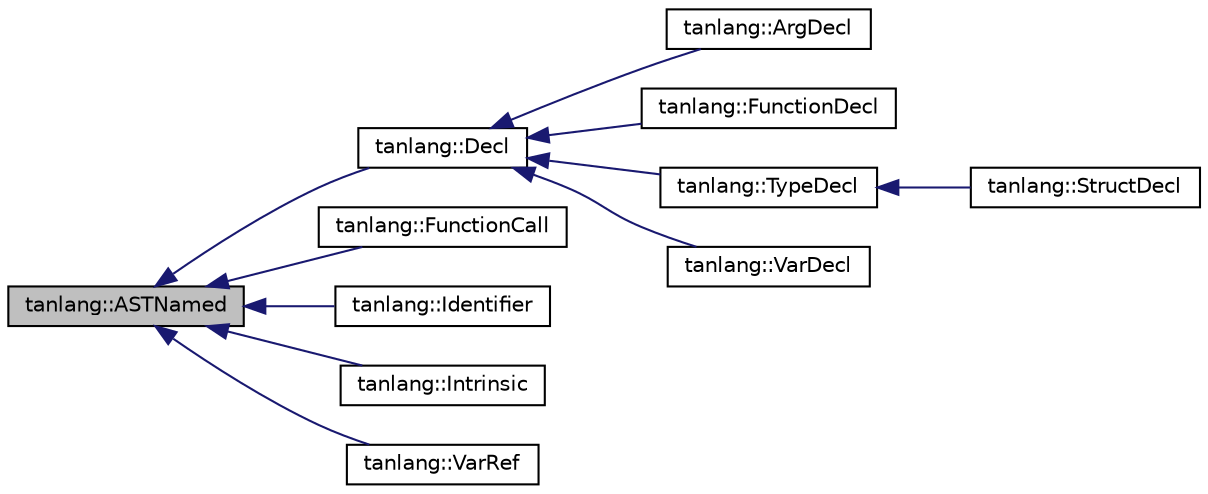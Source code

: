 digraph "tanlang::ASTNamed"
{
 // LATEX_PDF_SIZE
  edge [fontname="Helvetica",fontsize="10",labelfontname="Helvetica",labelfontsize="10"];
  node [fontname="Helvetica",fontsize="10",shape=record];
  rankdir="LR";
  Node1 [label="tanlang::ASTNamed",height=0.2,width=0.4,color="black", fillcolor="grey75", style="filled", fontcolor="black",tooltip="All named AST nodes should inherit this class."];
  Node1 -> Node2 [dir="back",color="midnightblue",fontsize="10",style="solid",fontname="Helvetica"];
  Node2 [label="tanlang::Decl",height=0.2,width=0.4,color="black", fillcolor="white", style="filled",URL="$classtanlang_1_1Decl.html",tooltip=" "];
  Node2 -> Node3 [dir="back",color="midnightblue",fontsize="10",style="solid",fontname="Helvetica"];
  Node3 [label="tanlang::ArgDecl",height=0.2,width=0.4,color="black", fillcolor="white", style="filled",URL="$classtanlang_1_1ArgDecl.html",tooltip=" "];
  Node2 -> Node4 [dir="back",color="midnightblue",fontsize="10",style="solid",fontname="Helvetica"];
  Node4 [label="tanlang::FunctionDecl",height=0.2,width=0.4,color="black", fillcolor="white", style="filled",URL="$classtanlang_1_1FunctionDecl.html",tooltip=" "];
  Node2 -> Node5 [dir="back",color="midnightblue",fontsize="10",style="solid",fontname="Helvetica"];
  Node5 [label="tanlang::TypeDecl",height=0.2,width=0.4,color="black", fillcolor="white", style="filled",URL="$classtanlang_1_1TypeDecl.html",tooltip=" "];
  Node5 -> Node6 [dir="back",color="midnightblue",fontsize="10",style="solid",fontname="Helvetica"];
  Node6 [label="tanlang::StructDecl",height=0.2,width=0.4,color="black", fillcolor="white", style="filled",URL="$classtanlang_1_1StructDecl.html",tooltip=" "];
  Node2 -> Node7 [dir="back",color="midnightblue",fontsize="10",style="solid",fontname="Helvetica"];
  Node7 [label="tanlang::VarDecl",height=0.2,width=0.4,color="black", fillcolor="white", style="filled",URL="$classtanlang_1_1VarDecl.html",tooltip=" "];
  Node1 -> Node8 [dir="back",color="midnightblue",fontsize="10",style="solid",fontname="Helvetica"];
  Node8 [label="tanlang::FunctionCall",height=0.2,width=0.4,color="black", fillcolor="white", style="filled",URL="$classtanlang_1_1FunctionCall.html",tooltip=" "];
  Node1 -> Node9 [dir="back",color="midnightblue",fontsize="10",style="solid",fontname="Helvetica"];
  Node9 [label="tanlang::Identifier",height=0.2,width=0.4,color="black", fillcolor="white", style="filled",URL="$classtanlang_1_1Identifier.html",tooltip=" "];
  Node1 -> Node10 [dir="back",color="midnightblue",fontsize="10",style="solid",fontname="Helvetica"];
  Node10 [label="tanlang::Intrinsic",height=0.2,width=0.4,color="black", fillcolor="white", style="filled",URL="$classtanlang_1_1Intrinsic.html",tooltip="A generic representation of Intrinsic variables/functions."];
  Node1 -> Node11 [dir="back",color="midnightblue",fontsize="10",style="solid",fontname="Helvetica"];
  Node11 [label="tanlang::VarRef",height=0.2,width=0.4,color="black", fillcolor="white", style="filled",URL="$classtanlang_1_1VarRef.html",tooltip=" "];
}

